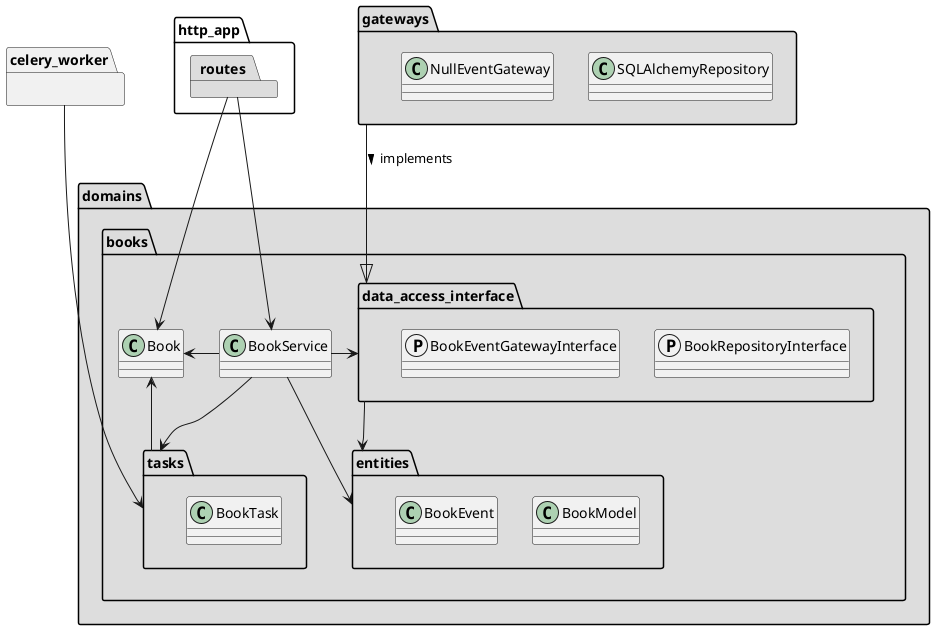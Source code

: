 @startuml
allowmixing
skinparam componentStyle uml1

package celery_worker {}

package http_app #fff {
    package routes #DDDDDD
}

package domains #DDDDDD {
    package books {
        class Book
        class BookService

        package entities {
            class BookModel
            class BookEvent
        }

        package tasks {
            class BookTask
        }

        package data_access_interface {
            protocol BookRepositoryInterface
            protocol BookEventGatewayInterface
        }
    }
}

package gateways #DDDDDD {
    class SQLAlchemyRepository
    class NullEventGateway
}


'links framework - domains
routes --> BookService
routes --> Book
celery_worker ---> tasks
tasks <-u- BookService
tasks -u-> Book

'links internal to books domain
BookService -l-> Book
BookService --> entities
BookService -r-> data_access_interface
data_access_interface --> entities

'links domains - gateways
gateways --|> data_access_interface: implements >

@enduml

